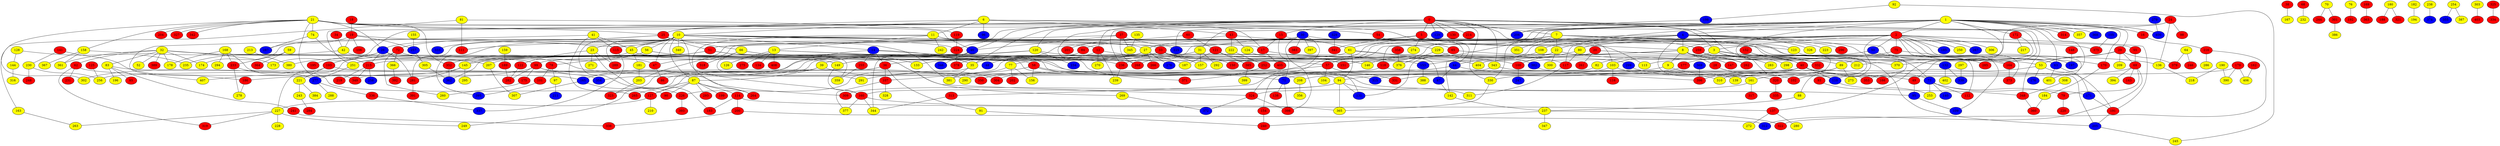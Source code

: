 graph {
0 [style = filled fillcolor = red];
1 [style = filled fillcolor = yellow];
2 [style = filled fillcolor = red];
3 [style = filled fillcolor = yellow];
4 [style = filled fillcolor = blue];
5 [style = filled fillcolor = red];
6 [style = filled fillcolor = yellow];
7 [style = filled fillcolor = yellow];
8 [style = filled fillcolor = yellow];
9 [style = filled fillcolor = yellow];
10 [style = filled fillcolor = yellow];
11 [style = filled fillcolor = yellow];
12 [style = filled fillcolor = red];
13 [style = filled fillcolor = yellow];
14 [style = filled fillcolor = blue];
15 [style = filled fillcolor = red];
16 [style = filled fillcolor = red];
17 [style = filled fillcolor = red];
18 [style = filled fillcolor = red];
19 [style = filled fillcolor = red];
20 [style = filled fillcolor = red];
21 [style = filled fillcolor = yellow];
22 [style = filled fillcolor = yellow];
23 [style = filled fillcolor = yellow];
24 [style = filled fillcolor = red];
25 [style = filled fillcolor = red];
26 [style = filled fillcolor = blue];
27 [style = filled fillcolor = yellow];
28 [style = filled fillcolor = red];
29 [style = filled fillcolor = red];
30 [style = filled fillcolor = blue];
31 [style = filled fillcolor = yellow];
32 [style = filled fillcolor = yellow];
33 [style = filled fillcolor = red];
34 [style = filled fillcolor = red];
35 [style = filled fillcolor = yellow];
36 [style = filled fillcolor = red];
37 [style = filled fillcolor = red];
38 [style = filled fillcolor = red];
39 [style = filled fillcolor = yellow];
40 [style = filled fillcolor = red];
41 [style = filled fillcolor = yellow];
42 [style = filled fillcolor = yellow];
43 [style = filled fillcolor = red];
44 [style = filled fillcolor = blue];
45 [style = filled fillcolor = yellow];
46 [style = filled fillcolor = blue];
47 [style = filled fillcolor = red];
48 [style = filled fillcolor = blue];
49 [style = filled fillcolor = red];
50 [style = filled fillcolor = blue];
51 [style = filled fillcolor = red];
52 [style = filled fillcolor = yellow];
53 [style = filled fillcolor = yellow];
54 [style = filled fillcolor = red];
55 [style = filled fillcolor = red];
56 [style = filled fillcolor = yellow];
57 [style = filled fillcolor = red];
58 [style = filled fillcolor = red];
59 [style = filled fillcolor = yellow];
60 [style = filled fillcolor = red];
61 [style = filled fillcolor = yellow];
62 [style = filled fillcolor = red];
63 [style = filled fillcolor = blue];
64 [style = filled fillcolor = yellow];
65 [style = filled fillcolor = red];
66 [style = filled fillcolor = yellow];
67 [style = filled fillcolor = blue];
68 [style = filled fillcolor = red];
69 [style = filled fillcolor = red];
70 [style = filled fillcolor = yellow];
71 [style = filled fillcolor = blue];
72 [style = filled fillcolor = red];
73 [style = filled fillcolor = blue];
74 [style = filled fillcolor = yellow];
75 [style = filled fillcolor = red];
76 [style = filled fillcolor = yellow];
77 [style = filled fillcolor = yellow];
78 [style = filled fillcolor = red];
79 [style = filled fillcolor = red];
80 [style = filled fillcolor = yellow];
81 [style = filled fillcolor = yellow];
82 [style = filled fillcolor = yellow];
83 [style = filled fillcolor = yellow];
84 [style = filled fillcolor = red];
85 [style = filled fillcolor = red];
86 [style = filled fillcolor = red];
87 [style = filled fillcolor = yellow];
88 [style = filled fillcolor = yellow];
89 [style = filled fillcolor = yellow];
90 [style = filled fillcolor = red];
91 [style = filled fillcolor = yellow];
92 [style = filled fillcolor = yellow];
93 [style = filled fillcolor = red];
94 [style = filled fillcolor = yellow];
95 [style = filled fillcolor = blue];
96 [style = filled fillcolor = blue];
97 [style = filled fillcolor = yellow];
98 [style = filled fillcolor = red];
99 [style = filled fillcolor = red];
100 [style = filled fillcolor = red];
101 [style = filled fillcolor = red];
102 [style = filled fillcolor = red];
103 [style = filled fillcolor = yellow];
104 [style = filled fillcolor = yellow];
105 [style = filled fillcolor = blue];
106 [style = filled fillcolor = red];
107 [style = filled fillcolor = red];
108 [style = filled fillcolor = yellow];
109 [style = filled fillcolor = blue];
110 [style = filled fillcolor = blue];
111 [style = filled fillcolor = red];
112 [style = filled fillcolor = red];
113 [style = filled fillcolor = yellow];
114 [style = filled fillcolor = red];
115 [style = filled fillcolor = red];
116 [style = filled fillcolor = red];
117 [style = filled fillcolor = red];
118 [style = filled fillcolor = red];
119 [style = filled fillcolor = red];
120 [style = filled fillcolor = yellow];
121 [style = filled fillcolor = red];
122 [style = filled fillcolor = red];
123 [style = filled fillcolor = yellow];
124 [style = filled fillcolor = yellow];
125 [style = filled fillcolor = red];
126 [style = filled fillcolor = yellow];
127 [style = filled fillcolor = red];
128 [style = filled fillcolor = yellow];
129 [style = filled fillcolor = blue];
130 [style = filled fillcolor = red];
131 [style = filled fillcolor = blue];
132 [style = filled fillcolor = blue];
133 [style = filled fillcolor = yellow];
134 [style = filled fillcolor = red];
135 [style = filled fillcolor = yellow];
136 [style = filled fillcolor = yellow];
137 [style = filled fillcolor = red];
138 [style = filled fillcolor = red];
139 [style = filled fillcolor = yellow];
140 [style = filled fillcolor = blue];
141 [style = filled fillcolor = red];
142 [style = filled fillcolor = yellow];
143 [style = filled fillcolor = red];
144 [style = filled fillcolor = yellow];
145 [style = filled fillcolor = yellow];
146 [style = filled fillcolor = yellow];
147 [style = filled fillcolor = red];
148 [style = filled fillcolor = red];
149 [style = filled fillcolor = yellow];
150 [style = filled fillcolor = red];
151 [style = filled fillcolor = red];
152 [style = filled fillcolor = red];
153 [style = filled fillcolor = blue];
154 [style = filled fillcolor = red];
155 [style = filled fillcolor = yellow];
156 [style = filled fillcolor = yellow];
157 [style = filled fillcolor = yellow];
158 [style = filled fillcolor = yellow];
159 [style = filled fillcolor = yellow];
160 [style = filled fillcolor = red];
161 [style = filled fillcolor = yellow];
162 [style = filled fillcolor = red];
163 [style = filled fillcolor = yellow];
164 [style = filled fillcolor = red];
165 [style = filled fillcolor = blue];
166 [style = filled fillcolor = red];
167 [style = filled fillcolor = yellow];
168 [style = filled fillcolor = yellow];
169 [style = filled fillcolor = red];
170 [style = filled fillcolor = red];
171 [style = filled fillcolor = blue];
172 [style = filled fillcolor = red];
173 [style = filled fillcolor = yellow];
174 [style = filled fillcolor = yellow];
175 [style = filled fillcolor = red];
176 [style = filled fillcolor = blue];
177 [style = filled fillcolor = red];
178 [style = filled fillcolor = yellow];
179 [style = filled fillcolor = red];
180 [style = filled fillcolor = yellow];
181 [style = filled fillcolor = yellow];
182 [style = filled fillcolor = yellow];
183 [style = filled fillcolor = red];
184 [style = filled fillcolor = yellow];
185 [style = filled fillcolor = blue];
186 [style = filled fillcolor = red];
187 [style = filled fillcolor = yellow];
188 [style = filled fillcolor = red];
189 [style = filled fillcolor = red];
190 [style = filled fillcolor = yellow];
191 [style = filled fillcolor = red];
192 [style = filled fillcolor = red];
193 [style = filled fillcolor = red];
194 [style = filled fillcolor = yellow];
195 [style = filled fillcolor = red];
196 [style = filled fillcolor = yellow];
197 [style = filled fillcolor = blue];
198 [style = filled fillcolor = blue];
199 [style = filled fillcolor = red];
200 [style = filled fillcolor = red];
201 [style = filled fillcolor = red];
202 [style = filled fillcolor = red];
203 [style = filled fillcolor = yellow];
204 [style = filled fillcolor = red];
205 [style = filled fillcolor = blue];
206 [style = filled fillcolor = blue];
207 [style = filled fillcolor = yellow];
208 [style = filled fillcolor = yellow];
209 [style = filled fillcolor = yellow];
210 [style = filled fillcolor = yellow];
211 [style = filled fillcolor = blue];
212 [style = filled fillcolor = yellow];
213 [style = filled fillcolor = yellow];
214 [style = filled fillcolor = red];
215 [style = filled fillcolor = red];
216 [style = filled fillcolor = red];
217 [style = filled fillcolor = yellow];
218 [style = filled fillcolor = yellow];
219 [style = filled fillcolor = red];
220 [style = filled fillcolor = red];
221 [style = filled fillcolor = yellow];
222 [style = filled fillcolor = yellow];
223 [style = filled fillcolor = yellow];
224 [style = filled fillcolor = red];
225 [style = filled fillcolor = blue];
226 [style = filled fillcolor = red];
227 [style = filled fillcolor = yellow];
228 [style = filled fillcolor = yellow];
229 [style = filled fillcolor = yellow];
230 [style = filled fillcolor = yellow];
231 [style = filled fillcolor = red];
232 [style = filled fillcolor = yellow];
233 [style = filled fillcolor = red];
234 [style = filled fillcolor = blue];
235 [style = filled fillcolor = yellow];
236 [style = filled fillcolor = red];
237 [style = filled fillcolor = yellow];
238 [style = filled fillcolor = yellow];
239 [style = filled fillcolor = yellow];
240 [style = filled fillcolor = red];
241 [style = filled fillcolor = red];
242 [style = filled fillcolor = yellow];
243 [style = filled fillcolor = yellow];
244 [style = filled fillcolor = red];
245 [style = filled fillcolor = yellow];
246 [style = filled fillcolor = red];
247 [style = filled fillcolor = blue];
248 [style = filled fillcolor = red];
249 [style = filled fillcolor = yellow];
250 [style = filled fillcolor = yellow];
251 [style = filled fillcolor = yellow];
252 [style = filled fillcolor = red];
253 [style = filled fillcolor = yellow];
254 [style = filled fillcolor = yellow];
255 [style = filled fillcolor = red];
256 [style = filled fillcolor = yellow];
257 [style = filled fillcolor = blue];
258 [style = filled fillcolor = blue];
259 [style = filled fillcolor = red];
260 [style = filled fillcolor = yellow];
261 [style = filled fillcolor = red];
262 [style = filled fillcolor = red];
263 [style = filled fillcolor = yellow];
264 [style = filled fillcolor = red];
265 [style = filled fillcolor = red];
266 [style = filled fillcolor = red];
267 [style = filled fillcolor = blue];
268 [style = filled fillcolor = red];
269 [style = filled fillcolor = yellow];
270 [style = filled fillcolor = yellow];
271 [style = filled fillcolor = yellow];
272 [style = filled fillcolor = yellow];
273 [style = filled fillcolor = yellow];
274 [style = filled fillcolor = yellow];
275 [style = filled fillcolor = red];
276 [style = filled fillcolor = blue];
277 [style = filled fillcolor = blue];
278 [style = filled fillcolor = yellow];
279 [style = filled fillcolor = blue];
280 [style = filled fillcolor = yellow];
281 [style = filled fillcolor = red];
282 [style = filled fillcolor = red];
283 [style = filled fillcolor = yellow];
284 [style = filled fillcolor = red];
285 [style = filled fillcolor = red];
286 [style = filled fillcolor = yellow];
287 [style = filled fillcolor = blue];
288 [style = filled fillcolor = yellow];
289 [style = filled fillcolor = red];
290 [style = filled fillcolor = yellow];
291 [style = filled fillcolor = yellow];
292 [style = filled fillcolor = yellow];
293 [style = filled fillcolor = red];
294 [style = filled fillcolor = yellow];
295 [style = filled fillcolor = yellow];
296 [style = filled fillcolor = red];
297 [style = filled fillcolor = yellow];
298 [style = filled fillcolor = yellow];
299 [style = filled fillcolor = blue];
300 [style = filled fillcolor = yellow];
301 [style = filled fillcolor = red];
302 [style = filled fillcolor = yellow];
303 [style = filled fillcolor = yellow];
304 [style = filled fillcolor = red];
305 [style = filled fillcolor = yellow];
306 [style = filled fillcolor = yellow];
307 [style = filled fillcolor = yellow];
308 [style = filled fillcolor = yellow];
309 [style = filled fillcolor = red];
310 [style = filled fillcolor = yellow];
311 [style = filled fillcolor = yellow];
312 [style = filled fillcolor = blue];
313 [style = filled fillcolor = red];
314 [style = filled fillcolor = red];
315 [style = filled fillcolor = blue];
316 [style = filled fillcolor = yellow];
317 [style = filled fillcolor = red];
318 [style = filled fillcolor = red];
319 [style = filled fillcolor = red];
320 [style = filled fillcolor = red];
321 [style = filled fillcolor = red];
322 [style = filled fillcolor = red];
323 [style = filled fillcolor = red];
324 [style = filled fillcolor = red];
325 [style = filled fillcolor = red];
326 [style = filled fillcolor = yellow];
327 [style = filled fillcolor = red];
328 [style = filled fillcolor = yellow];
329 [style = filled fillcolor = blue];
330 [style = filled fillcolor = yellow];
331 [style = filled fillcolor = red];
332 [style = filled fillcolor = red];
333 [style = filled fillcolor = blue];
334 [style = filled fillcolor = red];
335 [style = filled fillcolor = red];
336 [style = filled fillcolor = red];
337 [style = filled fillcolor = blue];
338 [style = filled fillcolor = red];
339 [style = filled fillcolor = blue];
340 [style = filled fillcolor = yellow];
341 [style = filled fillcolor = red];
342 [style = filled fillcolor = red];
343 [style = filled fillcolor = yellow];
344 [style = filled fillcolor = yellow];
345 [style = filled fillcolor = yellow];
346 [style = filled fillcolor = blue];
347 [style = filled fillcolor = yellow];
348 [style = filled fillcolor = red];
349 [style = filled fillcolor = red];
350 [style = filled fillcolor = red];
351 [style = filled fillcolor = yellow];
352 [style = filled fillcolor = red];
353 [style = filled fillcolor = red];
354 [style = filled fillcolor = blue];
355 [style = filled fillcolor = blue];
356 [style = filled fillcolor = yellow];
357 [style = filled fillcolor = yellow];
358 [style = filled fillcolor = red];
359 [style = filled fillcolor = yellow];
360 [style = filled fillcolor = red];
361 [style = filled fillcolor = yellow];
362 [style = filled fillcolor = blue];
363 [style = filled fillcolor = red];
364 [style = filled fillcolor = red];
365 [style = filled fillcolor = yellow];
366 [style = filled fillcolor = yellow];
367 [style = filled fillcolor = yellow];
368 [style = filled fillcolor = blue];
369 [style = filled fillcolor = blue];
370 [style = filled fillcolor = yellow];
371 [style = filled fillcolor = red];
372 [style = filled fillcolor = blue];
373 [style = filled fillcolor = red];
374 [style = filled fillcolor = blue];
375 [style = filled fillcolor = red];
376 [style = filled fillcolor = yellow];
377 [style = filled fillcolor = yellow];
378 [style = filled fillcolor = red];
379 [style = filled fillcolor = red];
380 [style = filled fillcolor = yellow];
381 [style = filled fillcolor = yellow];
382 [style = filled fillcolor = blue];
383 [style = filled fillcolor = red];
384 [style = filled fillcolor = yellow];
385 [style = filled fillcolor = red];
386 [style = filled fillcolor = yellow];
387 [style = filled fillcolor = yellow];
388 [style = filled fillcolor = yellow];
389 [style = filled fillcolor = red];
390 [style = filled fillcolor = yellow];
391 [style = filled fillcolor = red];
392 [style = filled fillcolor = red];
393 [style = filled fillcolor = red];
394 [style = filled fillcolor = yellow];
395 [style = filled fillcolor = blue];
396 [style = filled fillcolor = red];
397 [style = filled fillcolor = yellow];
398 [style = filled fillcolor = red];
399 [style = filled fillcolor = yellow];
400 [style = filled fillcolor = blue];
401 [style = filled fillcolor = yellow];
402 [style = filled fillcolor = yellow];
403 [style = filled fillcolor = red];
404 [style = filled fillcolor = yellow];
405 [style = filled fillcolor = red];
406 [style = filled fillcolor = yellow];
407 [style = filled fillcolor = yellow];
408 [style = filled fillcolor = red];
0 -- 12;
0 -- 7;
0 -- 5;
0 -- 3;
0 -- 15;
0 -- 35;
0 -- 40;
0 -- 46;
0 -- 103;
0 -- 120;
0 -- 129;
0 -- 130;
0 -- 173;
0 -- 214;
0 -- 224;
0 -- 251;
0 -- 330;
0 -- 343;
0 -- 348;
0 -- 371;
1 -- 2;
1 -- 4;
1 -- 16;
1 -- 22;
1 -- 29;
1 -- 31;
1 -- 40;
1 -- 61;
1 -- 63;
1 -- 110;
1 -- 137;
1 -- 146;
1 -- 170;
1 -- 172;
1 -- 206;
1 -- 225;
1 -- 236;
1 -- 314;
1 -- 330;
1 -- 357;
1 -- 368;
1 -- 400;
2 -- 3;
2 -- 8;
2 -- 27;
2 -- 50;
2 -- 57;
2 -- 75;
2 -- 80;
2 -- 88;
2 -- 109;
2 -- 118;
2 -- 164;
2 -- 185;
2 -- 191;
2 -- 250;
2 -- 259;
2 -- 267;
2 -- 268;
2 -- 306;
2 -- 373;
2 -- 401;
3 -- 40;
3 -- 63;
3 -- 82;
3 -- 103;
3 -- 132;
3 -- 283;
3 -- 298;
3 -- 332;
4 -- 8;
4 -- 47;
4 -- 108;
4 -- 112;
4 -- 117;
4 -- 131;
4 -- 161;
4 -- 203;
4 -- 223;
4 -- 296;
4 -- 326;
4 -- 375;
5 -- 8;
5 -- 27;
5 -- 73;
5 -- 102;
5 -- 115;
5 -- 274;
5 -- 341;
6 -- 10;
6 -- 11;
6 -- 17;
6 -- 25;
6 -- 43;
6 -- 49;
6 -- 96;
7 -- 22;
7 -- 55;
7 -- 123;
7 -- 150;
7 -- 151;
7 -- 166;
7 -- 259;
7 -- 324;
7 -- 351;
8 -- 9;
8 -- 28;
8 -- 36;
8 -- 147;
8 -- 262;
8 -- 370;
8 -- 404;
9 -- 94;
9 -- 166;
10 -- 12;
10 -- 14;
10 -- 17;
10 -- 23;
10 -- 26;
10 -- 33;
10 -- 45;
10 -- 47;
10 -- 56;
10 -- 87;
10 -- 90;
10 -- 123;
10 -- 160;
10 -- 174;
10 -- 224;
10 -- 225;
10 -- 281;
10 -- 289;
10 -- 340;
10 -- 395;
11 -- 13;
11 -- 63;
11 -- 111;
11 -- 205;
11 -- 242;
11 -- 264;
12 -- 77;
12 -- 187;
12 -- 239;
12 -- 270;
13 -- 58;
13 -- 126;
13 -- 134;
13 -- 208;
13 -- 275;
13 -- 408;
14 -- 35;
14 -- 36;
14 -- 71;
14 -- 255;
14 -- 323;
15 -- 17;
15 -- 71;
15 -- 229;
16 -- 216;
17 -- 100;
17 -- 405;
18 -- 19;
19 -- 42;
19 -- 106;
19 -- 257;
19 -- 287;
19 -- 381;
20 -- 53;
20 -- 99;
20 -- 261;
21 -- 25;
21 -- 26;
21 -- 44;
21 -- 46;
21 -- 54;
21 -- 74;
21 -- 158;
21 -- 204;
21 -- 302;
21 -- 327;
21 -- 342;
21 -- 349;
21 -- 352;
22 -- 44;
22 -- 136;
22 -- 249;
22 -- 300;
23 -- 122;
23 -- 183;
23 -- 271;
23 -- 289;
24 -- 25;
24 -- 89;
24 -- 98;
24 -- 136;
25 -- 27;
25 -- 51;
25 -- 66;
25 -- 72;
25 -- 333;
26 -- 131;
26 -- 195;
26 -- 215;
26 -- 281;
26 -- 380;
27 -- 35;
27 -- 39;
27 -- 89;
27 -- 207;
27 -- 215;
27 -- 266;
27 -- 276;
28 -- 102;
29 -- 53;
29 -- 69;
29 -- 209;
29 -- 212;
29 -- 379;
30 -- 65;
30 -- 84;
30 -- 304;
30 -- 383;
30 -- 397;
30 -- 398;
32 -- 52;
32 -- 62;
32 -- 83;
32 -- 99;
32 -- 149;
32 -- 173;
32 -- 174;
32 -- 178;
32 -- 361;
32 -- 389;
31 -- 145;
31 -- 157;
31 -- 292;
33 -- 48;
33 -- 86;
33 -- 107;
33 -- 117;
33 -- 150;
33 -- 157;
33 -- 299;
34 -- 42;
35 -- 226;
35 -- 381;
36 -- 91;
36 -- 107;
36 -- 256;
37 -- 46;
37 -- 51;
37 -- 61;
37 -- 268;
37 -- 345;
38 -- 167;
39 -- 87;
39 -- 127;
39 -- 304;
40 -- 49;
40 -- 71;
40 -- 73;
40 -- 110;
40 -- 208;
40 -- 310;
40 -- 354;
41 -- 45;
41 -- 115;
41 -- 127;
41 -- 407;
42 -- 47;
42 -- 235;
43 -- 113;
43 -- 124;
43 -- 201;
43 -- 222;
44 -- 67;
44 -- 310;
44 -- 313;
45 -- 57;
45 -- 181;
45 -- 227;
45 -- 324;
46 -- 344;
46 -- 346;
46 -- 362;
47 -- 86;
49 -- 95;
50 -- 177;
50 -- 285;
51 -- 133;
51 -- 145;
51 -- 251;
51 -- 269;
51 -- 359;
53 -- 176;
53 -- 191;
53 -- 353;
54 -- 142;
55 -- 69;
56 -- 78;
56 -- 153;
56 -- 236;
56 -- 352;
57 -- 104;
57 -- 290;
57 -- 331;
58 -- 94;
58 -- 95;
58 -- 156;
58 -- 291;
59 -- 233;
59 -- 364;
60 -- 121;
60 -- 133;
61 -- 67;
61 -- 94;
61 -- 149;
61 -- 170;
62 -- 165;
62 -- 231;
62 -- 319;
63 -- 171;
63 -- 401;
64 -- 246;
64 -- 379;
65 -- 212;
65 -- 236;
66 -- 268;
66 -- 291;
66 -- 315;
66 -- 318;
67 -- 142;
68 -- 232;
69 -- 79;
69 -- 143;
69 -- 312;
69 -- 315;
69 -- 394;
70 -- 244;
70 -- 301;
71 -- 138;
71 -- 398;
72 -- 193;
72 -- 260;
72 -- 290;
72 -- 366;
73 -- 79;
73 -- 112;
73 -- 140;
73 -- 171;
73 -- 253;
74 -- 215;
74 -- 287;
75 -- 113;
75 -- 197;
76 -- 192;
77 -- 156;
77 -- 202;
77 -- 381;
78 -- 97;
78 -- 101;
79 -- 220;
80 -- 100;
80 -- 117;
81 -- 111;
81 -- 119;
81 -- 163;
82 -- 154;
83 -- 85;
83 -- 196;
83 -- 241;
83 -- 354;
84 -- 378;
87 -- 90;
87 -- 114;
87 -- 127;
87 -- 199;
87 -- 264;
87 -- 265;
87 -- 293;
88 -- 237;
89 -- 139;
89 -- 161;
89 -- 273;
91 -- 240;
92 -- 198;
92 -- 245;
93 -- 253;
94 -- 131;
94 -- 160;
94 -- 309;
94 -- 311;
94 -- 365;
95 -- 109;
97 -- 211;
99 -- 110;
99 -- 175;
99 -- 282;
99 -- 302;
99 -- 309;
100 -- 247;
101 -- 395;
103 -- 116;
103 -- 139;
103 -- 331;
105 -- 375;
107 -- 328;
107 -- 377;
108 -- 153;
110 -- 348;
114 -- 137;
114 -- 183;
114 -- 200;
115 -- 337;
117 -- 311;
118 -- 205;
118 -- 349;
119 -- 224;
120 -- 165;
120 -- 234;
120 -- 251;
120 -- 404;
121 -- 146;
121 -- 187;
121 -- 385;
122 -- 282;
123 -- 164;
124 -- 151;
125 -- 256;
127 -- 210;
127 -- 227;
128 -- 144;
128 -- 235;
132 -- 339;
132 -- 402;
135 -- 345;
136 -- 218;
137 -- 272;
137 -- 280;
141 -- 186;
141 -- 230;
142 -- 237;
144 -- 316;
145 -- 186;
145 -- 281;
145 -- 295;
148 -- 197;
149 -- 160;
152 -- 310;
152 -- 332;
153 -- 388;
154 -- 240;
155 -- 257;
158 -- 207;
158 -- 361;
158 -- 367;
159 -- 189;
160 -- 344;
160 -- 365;
160 -- 377;
161 -- 317;
161 -- 324;
162 -- 406;
163 -- 263;
164 -- 373;
165 -- 226;
165 -- 307;
168 -- 178;
168 -- 233;
168 -- 265;
168 -- 294;
169 -- 363;
170 -- 184;
171 -- 191;
172 -- 217;
172 -- 370;
175 -- 260;
177 -- 330;
179 -- 320;
179 -- 390;
179 -- 406;
180 -- 188;
180 -- 321;
181 -- 203;
182 -- 194;
184 -- 360;
186 -- 278;
189 -- 282;
190 -- 218;
190 -- 390;
191 -- 205;
193 -- 221;
193 -- 350;
193 -- 407;
198 -- 206;
200 -- 312;
200 -- 338;
203 -- 323;
205 -- 245;
207 -- 307;
208 -- 356;
213 -- 380;
215 -- 219;
215 -- 258;
215 -- 349;
216 -- 286;
216 -- 322;
221 -- 243;
221 -- 384;
222 -- 252;
224 -- 378;
226 -- 393;
227 -- 228;
227 -- 249;
227 -- 263;
227 -- 319;
229 -- 376;
229 -- 382;
230 -- 248;
230 -- 256;
233 -- 277;
233 -- 278;
236 -- 239;
237 -- 240;
237 -- 322;
237 -- 347;
238 -- 374;
241 -- 338;
243 -- 284;
251 -- 277;
252 -- 371;
254 -- 355;
254 -- 387;
255 -- 359;
257 -- 305;
259 -- 262;
259 -- 396;
269 -- 372;
277 -- 288;
277 -- 336;
279 -- 400;
281 -- 391;
297 -- 339;
299 -- 320;
301 -- 386;
303 -- 403;
305 -- 362;
308 -- 348;
313 -- 344;
320 -- 335;
324 -- 372;
324 -- 398;
325 -- 334;
329 -- 341;
330 -- 365;
336 -- 337;
343 -- 350;
343 -- 353;
348 -- 360;
352 -- 362;
358 -- 376;
366 -- 392;
369 -- 396;
382 -- 396;
385 -- 399;
}
